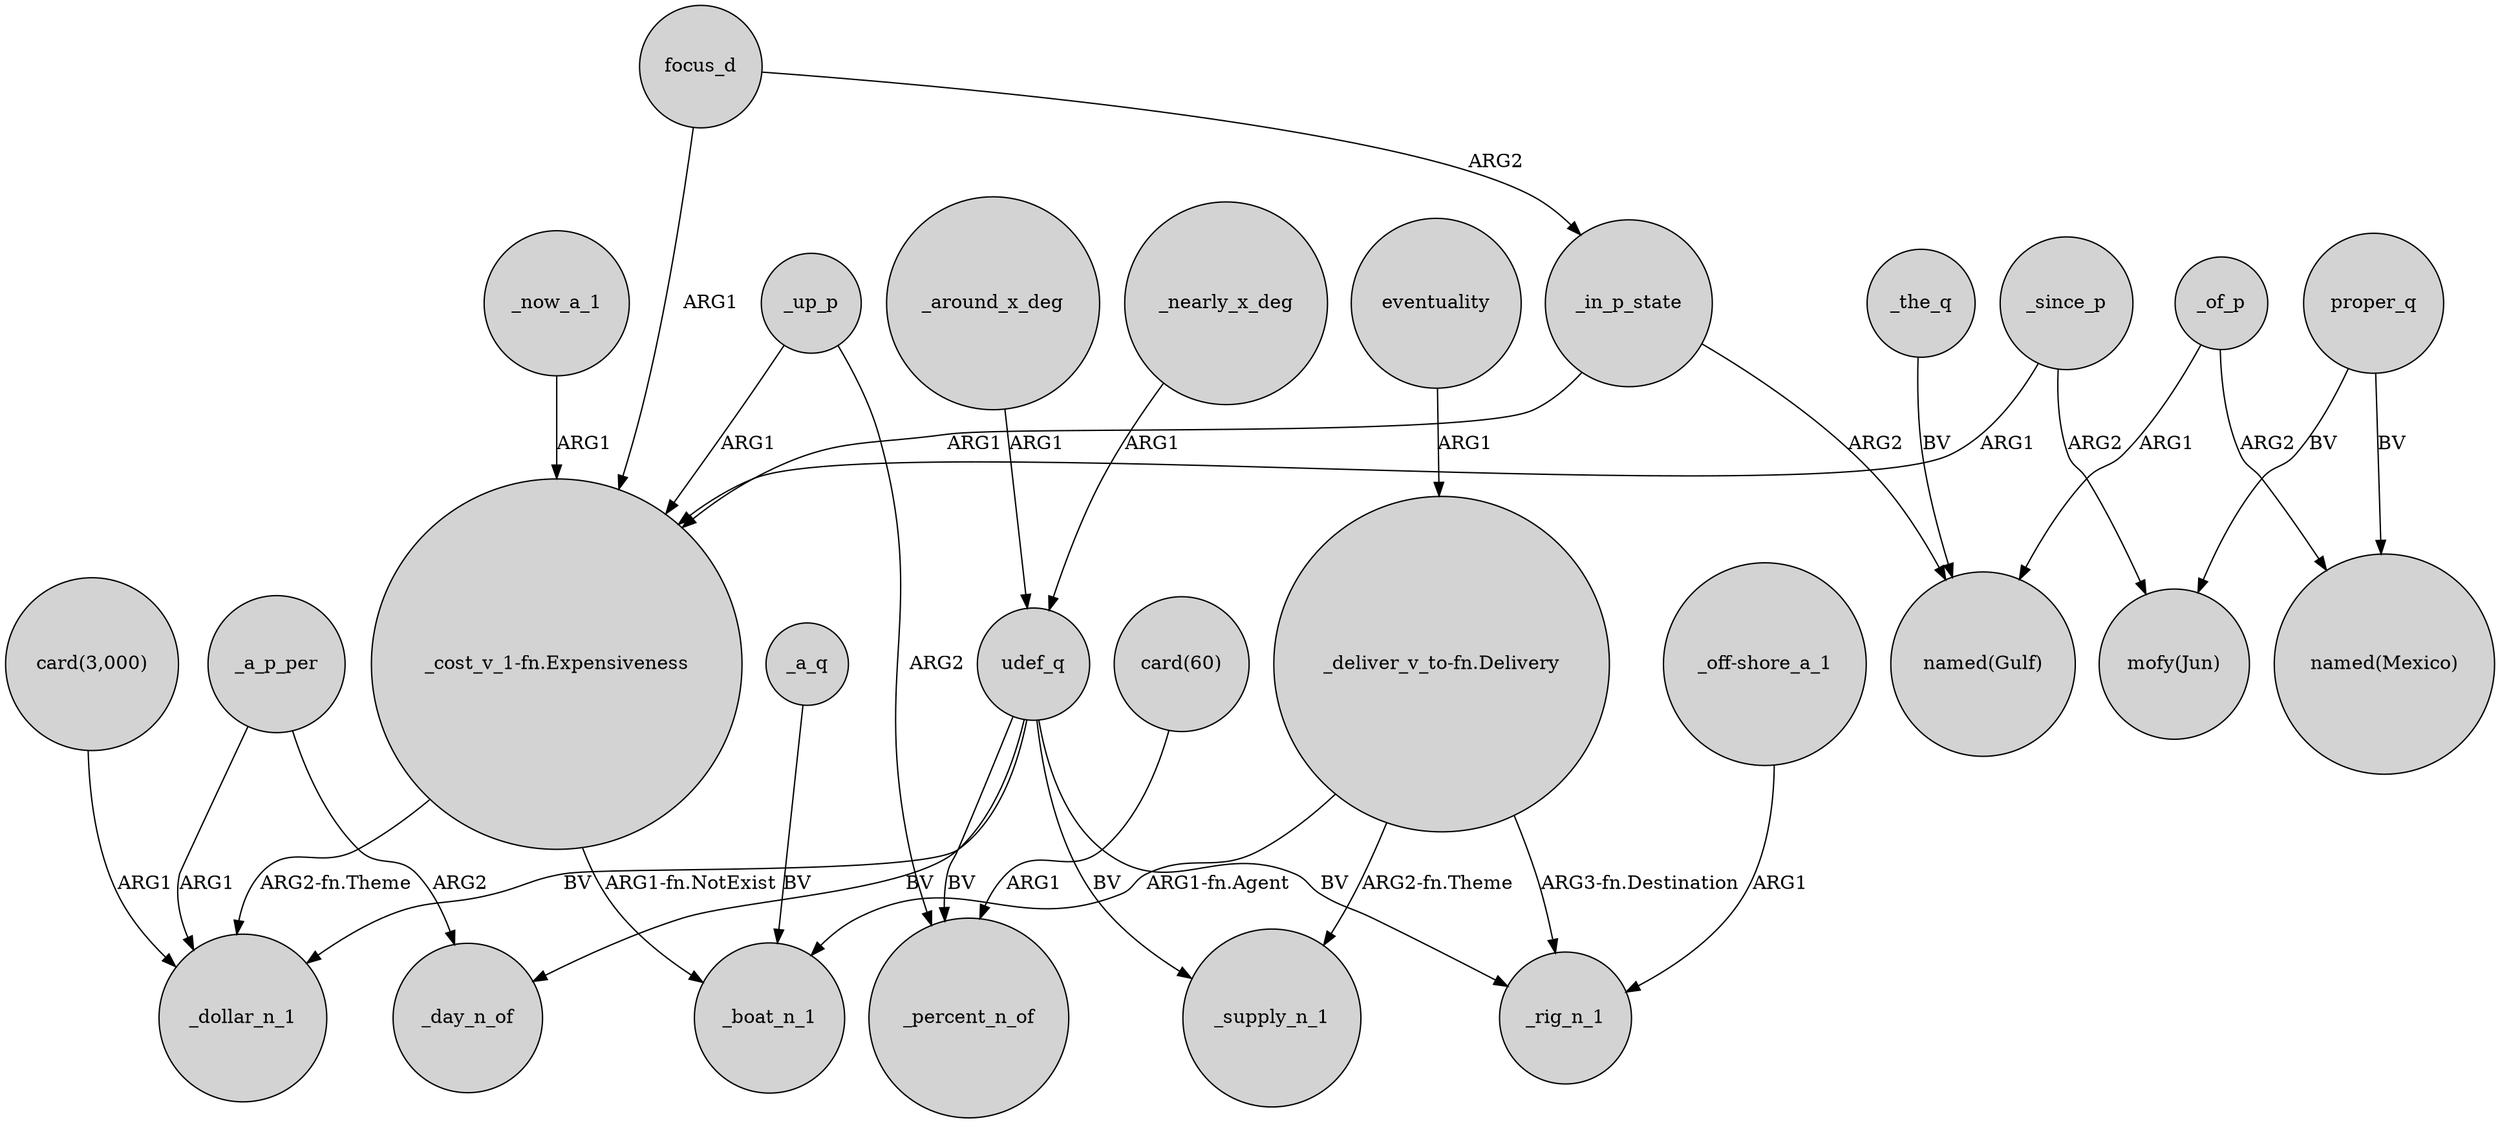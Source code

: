 digraph {
	node [shape=circle style=filled]
	focus_d -> "_cost_v_1-fn.Expensiveness" [label=ARG1]
	_a_p_per -> _day_n_of [label=ARG2]
	"_cost_v_1-fn.Expensiveness" -> _boat_n_1 [label="ARG1-fn.NotExist"]
	"card(60)" -> _percent_n_of [label=ARG1]
	focus_d -> _in_p_state [label=ARG2]
	_since_p -> "_cost_v_1-fn.Expensiveness" [label=ARG1]
	proper_q -> "mofy(Jun)" [label=BV]
	udef_q -> _day_n_of [label=BV]
	_in_p_state -> "named(Gulf)" [label=ARG2]
	_the_q -> "named(Gulf)" [label=BV]
	udef_q -> _supply_n_1 [label=BV]
	_around_x_deg -> udef_q [label=ARG1]
	"_cost_v_1-fn.Expensiveness" -> _dollar_n_1 [label="ARG2-fn.Theme"]
	proper_q -> "named(Mexico)" [label=BV]
	_a_p_per -> _dollar_n_1 [label=ARG1]
	_a_q -> _boat_n_1 [label=BV]
	_now_a_1 -> "_cost_v_1-fn.Expensiveness" [label=ARG1]
	udef_q -> _rig_n_1 [label=BV]
	_of_p -> "named(Mexico)" [label=ARG2]
	"_deliver_v_to-fn.Delivery" -> _rig_n_1 [label="ARG3-fn.Destination"]
	_in_p_state -> "_cost_v_1-fn.Expensiveness" [label=ARG1]
	"_deliver_v_to-fn.Delivery" -> _boat_n_1 [label="ARG1-fn.Agent"]
	_nearly_x_deg -> udef_q [label=ARG1]
	"card(3,000)" -> _dollar_n_1 [label=ARG1]
	"_deliver_v_to-fn.Delivery" -> _supply_n_1 [label="ARG2-fn.Theme"]
	udef_q -> _percent_n_of [label=BV]
	_of_p -> "named(Gulf)" [label=ARG1]
	_since_p -> "mofy(Jun)" [label=ARG2]
	eventuality -> "_deliver_v_to-fn.Delivery" [label=ARG1]
	"_off-shore_a_1" -> _rig_n_1 [label=ARG1]
	_up_p -> "_cost_v_1-fn.Expensiveness" [label=ARG1]
	_up_p -> _percent_n_of [label=ARG2]
	udef_q -> _dollar_n_1 [label=BV]
}
